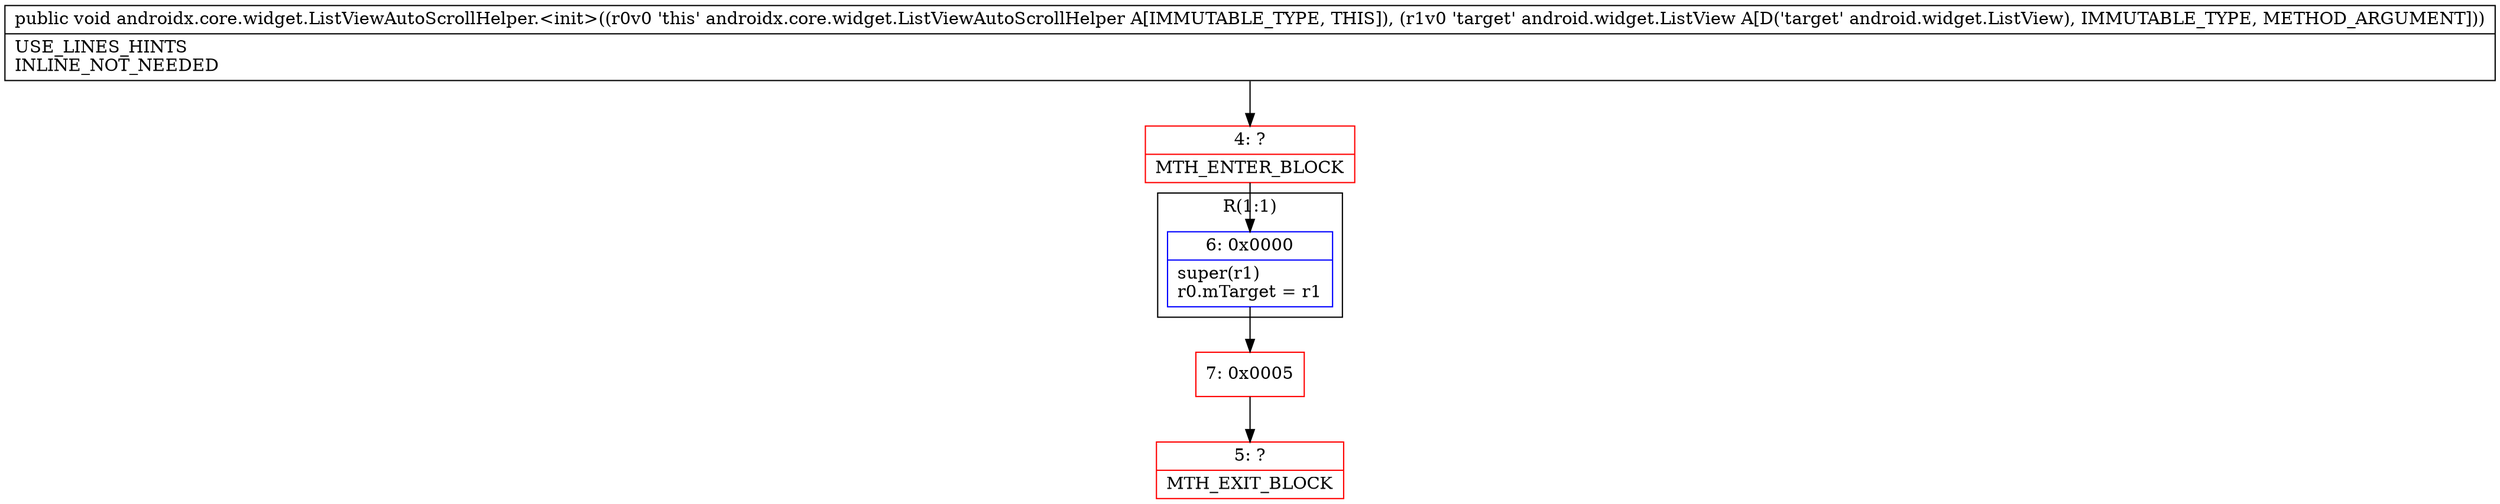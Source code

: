 digraph "CFG forandroidx.core.widget.ListViewAutoScrollHelper.\<init\>(Landroid\/widget\/ListView;)V" {
subgraph cluster_Region_600656659 {
label = "R(1:1)";
node [shape=record,color=blue];
Node_6 [shape=record,label="{6\:\ 0x0000|super(r1)\lr0.mTarget = r1\l}"];
}
Node_4 [shape=record,color=red,label="{4\:\ ?|MTH_ENTER_BLOCK\l}"];
Node_7 [shape=record,color=red,label="{7\:\ 0x0005}"];
Node_5 [shape=record,color=red,label="{5\:\ ?|MTH_EXIT_BLOCK\l}"];
MethodNode[shape=record,label="{public void androidx.core.widget.ListViewAutoScrollHelper.\<init\>((r0v0 'this' androidx.core.widget.ListViewAutoScrollHelper A[IMMUTABLE_TYPE, THIS]), (r1v0 'target' android.widget.ListView A[D('target' android.widget.ListView), IMMUTABLE_TYPE, METHOD_ARGUMENT]))  | USE_LINES_HINTS\lINLINE_NOT_NEEDED\l}"];
MethodNode -> Node_4;Node_6 -> Node_7;
Node_4 -> Node_6;
Node_7 -> Node_5;
}

